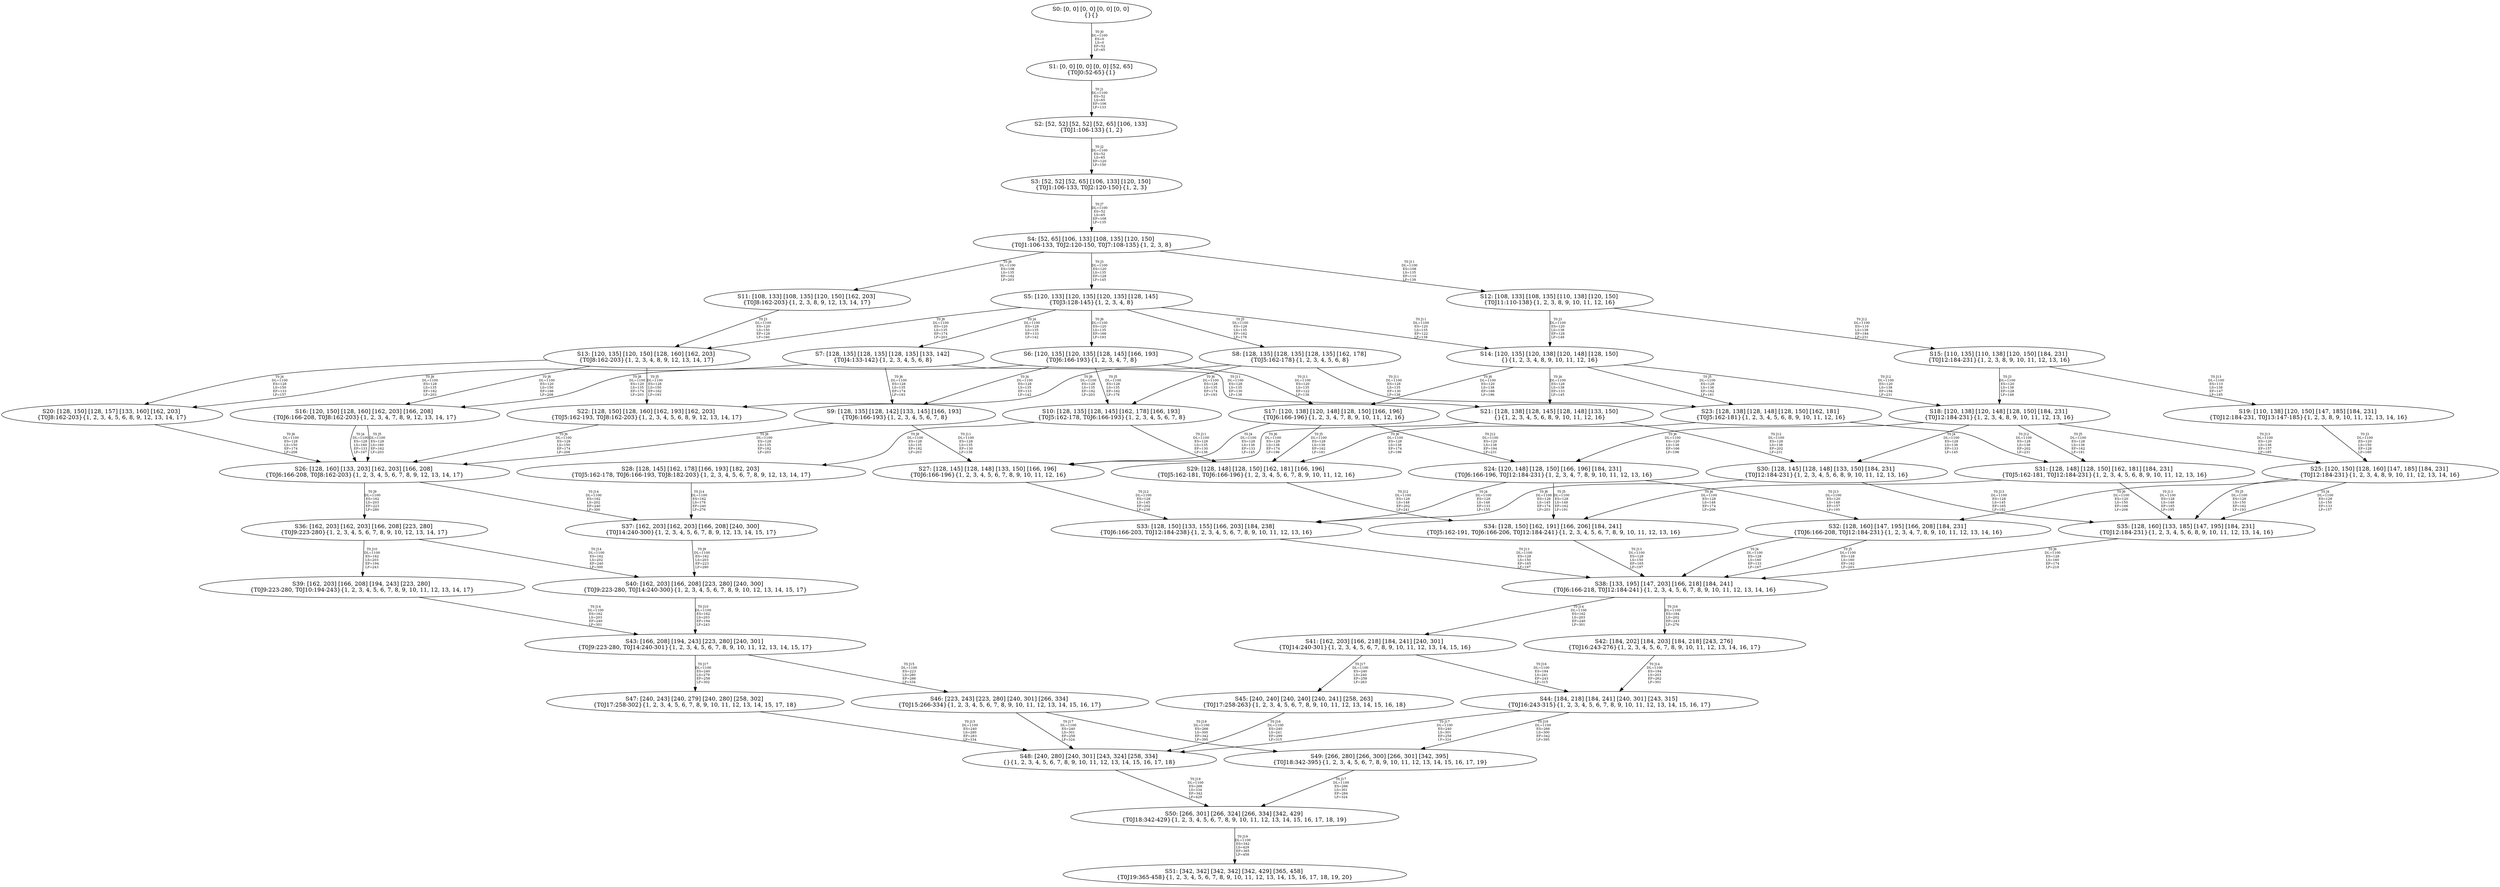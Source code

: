 digraph {
	S0[label="S0: [0, 0] [0, 0] [0, 0] [0, 0] \n{}{}"];
	S1[label="S1: [0, 0] [0, 0] [0, 0] [52, 65] \n{T0J0:52-65}{1}"];
	S2[label="S2: [52, 52] [52, 52] [52, 65] [106, 133] \n{T0J1:106-133}{1, 2}"];
	S3[label="S3: [52, 52] [52, 65] [106, 133] [120, 150] \n{T0J1:106-133, T0J2:120-150}{1, 2, 3}"];
	S4[label="S4: [52, 65] [106, 133] [108, 135] [120, 150] \n{T0J1:106-133, T0J2:120-150, T0J7:108-135}{1, 2, 3, 8}"];
	S5[label="S5: [120, 133] [120, 135] [120, 135] [128, 145] \n{T0J3:128-145}{1, 2, 3, 4, 8}"];
	S6[label="S6: [120, 135] [120, 135] [128, 145] [166, 193] \n{T0J6:166-193}{1, 2, 3, 4, 7, 8}"];
	S7[label="S7: [128, 135] [128, 135] [128, 135] [133, 142] \n{T0J4:133-142}{1, 2, 3, 4, 5, 6, 8}"];
	S8[label="S8: [128, 135] [128, 135] [128, 135] [162, 178] \n{T0J5:162-178}{1, 2, 3, 4, 5, 6, 8}"];
	S9[label="S9: [128, 135] [128, 142] [133, 145] [166, 193] \n{T0J6:166-193}{1, 2, 3, 4, 5, 6, 7, 8}"];
	S10[label="S10: [128, 135] [128, 145] [162, 178] [166, 193] \n{T0J5:162-178, T0J6:166-193}{1, 2, 3, 4, 5, 6, 7, 8}"];
	S11[label="S11: [108, 133] [108, 135] [120, 150] [162, 203] \n{T0J8:162-203}{1, 2, 3, 8, 9, 12, 13, 14, 17}"];
	S12[label="S12: [108, 133] [108, 135] [110, 138] [120, 150] \n{T0J11:110-138}{1, 2, 3, 8, 9, 10, 11, 12, 16}"];
	S13[label="S13: [120, 135] [120, 150] [128, 160] [162, 203] \n{T0J8:162-203}{1, 2, 3, 4, 8, 9, 12, 13, 14, 17}"];
	S14[label="S14: [120, 135] [120, 138] [120, 148] [128, 150] \n{}{1, 2, 3, 4, 8, 9, 10, 11, 12, 16}"];
	S15[label="S15: [110, 135] [110, 138] [120, 150] [184, 231] \n{T0J12:184-231}{1, 2, 3, 8, 9, 10, 11, 12, 13, 16}"];
	S16[label="S16: [120, 150] [128, 160] [162, 203] [166, 208] \n{T0J6:166-208, T0J8:162-203}{1, 2, 3, 4, 7, 8, 9, 12, 13, 14, 17}"];
	S17[label="S17: [120, 138] [120, 148] [128, 150] [166, 196] \n{T0J6:166-196}{1, 2, 3, 4, 7, 8, 9, 10, 11, 12, 16}"];
	S18[label="S18: [120, 138] [120, 148] [128, 150] [184, 231] \n{T0J12:184-231}{1, 2, 3, 4, 8, 9, 10, 11, 12, 13, 16}"];
	S19[label="S19: [110, 138] [120, 150] [147, 185] [184, 231] \n{T0J12:184-231, T0J13:147-185}{1, 2, 3, 8, 9, 10, 11, 12, 13, 14, 16}"];
	S20[label="S20: [128, 150] [128, 157] [133, 160] [162, 203] \n{T0J8:162-203}{1, 2, 3, 4, 5, 6, 8, 9, 12, 13, 14, 17}"];
	S21[label="S21: [128, 138] [128, 145] [128, 148] [133, 150] \n{}{1, 2, 3, 4, 5, 6, 8, 9, 10, 11, 12, 16}"];
	S22[label="S22: [128, 150] [128, 160] [162, 193] [162, 203] \n{T0J5:162-193, T0J8:162-203}{1, 2, 3, 4, 5, 6, 8, 9, 12, 13, 14, 17}"];
	S23[label="S23: [128, 138] [128, 148] [128, 150] [162, 181] \n{T0J5:162-181}{1, 2, 3, 4, 5, 6, 8, 9, 10, 11, 12, 16}"];
	S24[label="S24: [120, 148] [128, 150] [166, 196] [184, 231] \n{T0J6:166-196, T0J12:184-231}{1, 2, 3, 4, 7, 8, 9, 10, 11, 12, 13, 16}"];
	S25[label="S25: [120, 150] [128, 160] [147, 185] [184, 231] \n{T0J12:184-231}{1, 2, 3, 4, 8, 9, 10, 11, 12, 13, 14, 16}"];
	S26[label="S26: [128, 160] [133, 203] [162, 203] [166, 208] \n{T0J6:166-208, T0J8:162-203}{1, 2, 3, 4, 5, 6, 7, 8, 9, 12, 13, 14, 17}"];
	S27[label="S27: [128, 145] [128, 148] [133, 150] [166, 196] \n{T0J6:166-196}{1, 2, 3, 4, 5, 6, 7, 8, 9, 10, 11, 12, 16}"];
	S28[label="S28: [128, 145] [162, 178] [166, 193] [182, 203] \n{T0J5:162-178, T0J6:166-193, T0J8:182-203}{1, 2, 3, 4, 5, 6, 7, 8, 9, 12, 13, 14, 17}"];
	S29[label="S29: [128, 148] [128, 150] [162, 181] [166, 196] \n{T0J5:162-181, T0J6:166-196}{1, 2, 3, 4, 5, 6, 7, 8, 9, 10, 11, 12, 16}"];
	S30[label="S30: [128, 145] [128, 148] [133, 150] [184, 231] \n{T0J12:184-231}{1, 2, 3, 4, 5, 6, 8, 9, 10, 11, 12, 13, 16}"];
	S31[label="S31: [128, 148] [128, 150] [162, 181] [184, 231] \n{T0J5:162-181, T0J12:184-231}{1, 2, 3, 4, 5, 6, 8, 9, 10, 11, 12, 13, 16}"];
	S32[label="S32: [128, 160] [147, 195] [166, 208] [184, 231] \n{T0J6:166-208, T0J12:184-231}{1, 2, 3, 4, 7, 8, 9, 10, 11, 12, 13, 14, 16}"];
	S33[label="S33: [128, 150] [133, 155] [166, 203] [184, 238] \n{T0J6:166-203, T0J12:184-238}{1, 2, 3, 4, 5, 6, 7, 8, 9, 10, 11, 12, 13, 16}"];
	S34[label="S34: [128, 150] [162, 191] [166, 206] [184, 241] \n{T0J5:162-191, T0J6:166-206, T0J12:184-241}{1, 2, 3, 4, 5, 6, 7, 8, 9, 10, 11, 12, 13, 16}"];
	S35[label="S35: [128, 160] [133, 185] [147, 195] [184, 231] \n{T0J12:184-231}{1, 2, 3, 4, 5, 6, 8, 9, 10, 11, 12, 13, 14, 16}"];
	S36[label="S36: [162, 203] [162, 203] [166, 208] [223, 280] \n{T0J9:223-280}{1, 2, 3, 4, 5, 6, 7, 8, 9, 10, 12, 13, 14, 17}"];
	S37[label="S37: [162, 203] [162, 203] [166, 208] [240, 300] \n{T0J14:240-300}{1, 2, 3, 4, 5, 6, 7, 8, 9, 12, 13, 14, 15, 17}"];
	S38[label="S38: [133, 195] [147, 203] [166, 218] [184, 241] \n{T0J6:166-218, T0J12:184-241}{1, 2, 3, 4, 5, 6, 7, 8, 9, 10, 11, 12, 13, 14, 16}"];
	S39[label="S39: [162, 203] [166, 208] [194, 243] [223, 280] \n{T0J9:223-280, T0J10:194-243}{1, 2, 3, 4, 5, 6, 7, 8, 9, 10, 11, 12, 13, 14, 17}"];
	S40[label="S40: [162, 203] [166, 208] [223, 280] [240, 300] \n{T0J9:223-280, T0J14:240-300}{1, 2, 3, 4, 5, 6, 7, 8, 9, 10, 12, 13, 14, 15, 17}"];
	S41[label="S41: [162, 203] [166, 218] [184, 241] [240, 301] \n{T0J14:240-301}{1, 2, 3, 4, 5, 6, 7, 8, 9, 10, 11, 12, 13, 14, 15, 16}"];
	S42[label="S42: [184, 202] [184, 203] [184, 218] [243, 276] \n{T0J16:243-276}{1, 2, 3, 4, 5, 6, 7, 8, 9, 10, 11, 12, 13, 14, 16, 17}"];
	S43[label="S43: [166, 208] [194, 243] [223, 280] [240, 301] \n{T0J9:223-280, T0J14:240-301}{1, 2, 3, 4, 5, 6, 7, 8, 9, 10, 11, 12, 13, 14, 15, 17}"];
	S44[label="S44: [184, 218] [184, 241] [240, 301] [243, 315] \n{T0J16:243-315}{1, 2, 3, 4, 5, 6, 7, 8, 9, 10, 11, 12, 13, 14, 15, 16, 17}"];
	S45[label="S45: [240, 240] [240, 240] [240, 241] [258, 263] \n{T0J17:258-263}{1, 2, 3, 4, 5, 6, 7, 8, 9, 10, 11, 12, 13, 14, 15, 16, 18}"];
	S46[label="S46: [223, 243] [223, 280] [240, 301] [266, 334] \n{T0J15:266-334}{1, 2, 3, 4, 5, 6, 7, 8, 9, 10, 11, 12, 13, 14, 15, 16, 17}"];
	S47[label="S47: [240, 243] [240, 279] [240, 280] [258, 302] \n{T0J17:258-302}{1, 2, 3, 4, 5, 6, 7, 8, 9, 10, 11, 12, 13, 14, 15, 17, 18}"];
	S48[label="S48: [240, 280] [240, 301] [243, 324] [258, 334] \n{}{1, 2, 3, 4, 5, 6, 7, 8, 9, 10, 11, 12, 13, 14, 15, 16, 17, 18}"];
	S49[label="S49: [266, 280] [266, 300] [266, 301] [342, 395] \n{T0J18:342-395}{1, 2, 3, 4, 5, 6, 7, 8, 9, 10, 11, 12, 13, 14, 15, 16, 17, 19}"];
	S50[label="S50: [266, 301] [266, 324] [266, 334] [342, 429] \n{T0J18:342-429}{1, 2, 3, 4, 5, 6, 7, 8, 9, 10, 11, 12, 13, 14, 15, 16, 17, 18, 19}"];
	S51[label="S51: [342, 342] [342, 342] [342, 429] [365, 458] \n{T0J19:365-458}{1, 2, 3, 4, 5, 6, 7, 8, 9, 10, 11, 12, 13, 14, 15, 16, 17, 18, 19, 20}"];
	S0 -> S1[label="T0 J0\nDL=1100\nES=0\nLS=0\nEF=52\nLF=65",fontsize=8];
	S1 -> S2[label="T0 J1\nDL=1100\nES=52\nLS=65\nEF=106\nLF=133",fontsize=8];
	S2 -> S3[label="T0 J2\nDL=1100\nES=52\nLS=65\nEF=120\nLF=150",fontsize=8];
	S3 -> S4[label="T0 J7\nDL=1100\nES=52\nLS=65\nEF=108\nLF=135",fontsize=8];
	S4 -> S5[label="T0 J3\nDL=1100\nES=120\nLS=135\nEF=128\nLF=145",fontsize=8];
	S4 -> S11[label="T0 J8\nDL=1100\nES=108\nLS=135\nEF=162\nLF=203",fontsize=8];
	S4 -> S12[label="T0 J11\nDL=1100\nES=108\nLS=135\nEF=110\nLF=138",fontsize=8];
	S5 -> S7[label="T0 J4\nDL=1100\nES=128\nLS=135\nEF=133\nLF=142",fontsize=8];
	S5 -> S8[label="T0 J5\nDL=1100\nES=128\nLS=135\nEF=162\nLF=178",fontsize=8];
	S5 -> S6[label="T0 J6\nDL=1100\nES=120\nLS=135\nEF=166\nLF=193",fontsize=8];
	S5 -> S13[label="T0 J8\nDL=1100\nES=120\nLS=135\nEF=174\nLF=203",fontsize=8];
	S5 -> S14[label="T0 J11\nDL=1100\nES=120\nLS=135\nEF=122\nLF=138",fontsize=8];
	S6 -> S9[label="T0 J4\nDL=1100\nES=128\nLS=135\nEF=133\nLF=142",fontsize=8];
	S6 -> S10[label="T0 J5\nDL=1100\nES=128\nLS=135\nEF=162\nLF=178",fontsize=8];
	S6 -> S16[label="T0 J8\nDL=1100\nES=120\nLS=135\nEF=174\nLF=203",fontsize=8];
	S6 -> S17[label="T0 J11\nDL=1100\nES=120\nLS=135\nEF=122\nLF=138",fontsize=8];
	S7 -> S9[label="T0 J6\nDL=1100\nES=128\nLS=135\nEF=174\nLF=193",fontsize=8];
	S7 -> S20[label="T0 J8\nDL=1100\nES=128\nLS=135\nEF=182\nLF=203",fontsize=8];
	S7 -> S21[label="T0 J11\nDL=1100\nES=128\nLS=135\nEF=130\nLF=138",fontsize=8];
	S8 -> S10[label="T0 J6\nDL=1100\nES=128\nLS=135\nEF=174\nLF=193",fontsize=8];
	S8 -> S22[label="T0 J8\nDL=1100\nES=128\nLS=135\nEF=182\nLF=203",fontsize=8];
	S8 -> S23[label="T0 J11\nDL=1100\nES=128\nLS=135\nEF=130\nLF=138",fontsize=8];
	S9 -> S26[label="T0 J8\nDL=1100\nES=128\nLS=135\nEF=182\nLF=203",fontsize=8];
	S9 -> S27[label="T0 J11\nDL=1100\nES=128\nLS=135\nEF=130\nLF=138",fontsize=8];
	S10 -> S28[label="T0 J8\nDL=1100\nES=128\nLS=135\nEF=182\nLF=203",fontsize=8];
	S10 -> S29[label="T0 J11\nDL=1100\nES=128\nLS=135\nEF=130\nLF=138",fontsize=8];
	S11 -> S13[label="T0 J3\nDL=1100\nES=120\nLS=150\nEF=128\nLF=160",fontsize=8];
	S12 -> S14[label="T0 J3\nDL=1100\nES=120\nLS=138\nEF=128\nLF=148",fontsize=8];
	S12 -> S15[label="T0 J12\nDL=1100\nES=110\nLS=138\nEF=184\nLF=231",fontsize=8];
	S13 -> S20[label="T0 J4\nDL=1100\nES=128\nLS=150\nEF=133\nLF=157",fontsize=8];
	S13 -> S22[label="T0 J5\nDL=1100\nES=128\nLS=150\nEF=162\nLF=193",fontsize=8];
	S13 -> S16[label="T0 J6\nDL=1100\nES=120\nLS=150\nEF=166\nLF=208",fontsize=8];
	S14 -> S21[label="T0 J4\nDL=1100\nES=128\nLS=138\nEF=133\nLF=145",fontsize=8];
	S14 -> S23[label="T0 J5\nDL=1100\nES=128\nLS=138\nEF=162\nLF=181",fontsize=8];
	S14 -> S17[label="T0 J6\nDL=1100\nES=120\nLS=138\nEF=166\nLF=196",fontsize=8];
	S14 -> S18[label="T0 J12\nDL=1100\nES=120\nLS=138\nEF=194\nLF=231",fontsize=8];
	S15 -> S18[label="T0 J3\nDL=1100\nES=120\nLS=138\nEF=128\nLF=148",fontsize=8];
	S15 -> S19[label="T0 J13\nDL=1100\nES=110\nLS=138\nEF=147\nLF=185",fontsize=8];
	S16 -> S26[label="T0 J4\nDL=1100\nES=128\nLS=160\nEF=133\nLF=167",fontsize=8];
	S16 -> S26[label="T0 J5\nDL=1100\nES=128\nLS=160\nEF=162\nLF=203",fontsize=8];
	S17 -> S27[label="T0 J4\nDL=1100\nES=128\nLS=138\nEF=133\nLF=145",fontsize=8];
	S17 -> S29[label="T0 J5\nDL=1100\nES=128\nLS=138\nEF=162\nLF=181",fontsize=8];
	S17 -> S24[label="T0 J12\nDL=1100\nES=120\nLS=138\nEF=194\nLF=231",fontsize=8];
	S18 -> S30[label="T0 J4\nDL=1100\nES=128\nLS=138\nEF=133\nLF=145",fontsize=8];
	S18 -> S31[label="T0 J5\nDL=1100\nES=128\nLS=138\nEF=162\nLF=181",fontsize=8];
	S18 -> S24[label="T0 J6\nDL=1100\nES=120\nLS=138\nEF=166\nLF=196",fontsize=8];
	S18 -> S25[label="T0 J13\nDL=1100\nES=120\nLS=138\nEF=157\nLF=185",fontsize=8];
	S19 -> S25[label="T0 J3\nDL=1100\nES=120\nLS=150\nEF=128\nLF=160",fontsize=8];
	S20 -> S26[label="T0 J6\nDL=1100\nES=128\nLS=150\nEF=174\nLF=208",fontsize=8];
	S21 -> S27[label="T0 J6\nDL=1100\nES=128\nLS=138\nEF=174\nLF=196",fontsize=8];
	S21 -> S30[label="T0 J12\nDL=1100\nES=128\nLS=138\nEF=202\nLF=231",fontsize=8];
	S22 -> S26[label="T0 J6\nDL=1100\nES=128\nLS=150\nEF=174\nLF=208",fontsize=8];
	S23 -> S29[label="T0 J6\nDL=1100\nES=128\nLS=138\nEF=174\nLF=196",fontsize=8];
	S23 -> S31[label="T0 J12\nDL=1100\nES=128\nLS=138\nEF=202\nLF=231",fontsize=8];
	S24 -> S33[label="T0 J4\nDL=1100\nES=128\nLS=148\nEF=133\nLF=155",fontsize=8];
	S24 -> S34[label="T0 J5\nDL=1100\nES=128\nLS=148\nEF=162\nLF=191",fontsize=8];
	S24 -> S32[label="T0 J13\nDL=1100\nES=120\nLS=148\nEF=157\nLF=195",fontsize=8];
	S25 -> S35[label="T0 J4\nDL=1100\nES=128\nLS=150\nEF=133\nLF=157",fontsize=8];
	S25 -> S35[label="T0 J5\nDL=1100\nES=128\nLS=150\nEF=162\nLF=193",fontsize=8];
	S25 -> S32[label="T0 J6\nDL=1100\nES=120\nLS=150\nEF=166\nLF=208",fontsize=8];
	S26 -> S36[label="T0 J9\nDL=1100\nES=162\nLS=203\nEF=223\nLF=280",fontsize=8];
	S26 -> S37[label="T0 J14\nDL=1100\nES=162\nLS=202\nEF=240\nLF=300",fontsize=8];
	S27 -> S33[label="T0 J12\nDL=1100\nES=128\nLS=145\nEF=202\nLF=238",fontsize=8];
	S28 -> S37[label="T0 J14\nDL=1100\nES=162\nLS=178\nEF=240\nLF=276",fontsize=8];
	S29 -> S34[label="T0 J12\nDL=1100\nES=128\nLS=148\nEF=202\nLF=241",fontsize=8];
	S30 -> S33[label="T0 J6\nDL=1100\nES=128\nLS=145\nEF=174\nLF=203",fontsize=8];
	S30 -> S35[label="T0 J13\nDL=1100\nES=128\nLS=145\nEF=165\nLF=192",fontsize=8];
	S31 -> S34[label="T0 J6\nDL=1100\nES=128\nLS=148\nEF=174\nLF=206",fontsize=8];
	S31 -> S35[label="T0 J13\nDL=1100\nES=128\nLS=148\nEF=165\nLF=195",fontsize=8];
	S32 -> S38[label="T0 J4\nDL=1100\nES=128\nLS=160\nEF=133\nLF=167",fontsize=8];
	S32 -> S38[label="T0 J5\nDL=1100\nES=128\nLS=160\nEF=162\nLF=203",fontsize=8];
	S33 -> S38[label="T0 J13\nDL=1100\nES=128\nLS=150\nEF=165\nLF=197",fontsize=8];
	S34 -> S38[label="T0 J13\nDL=1100\nES=128\nLS=150\nEF=165\nLF=197",fontsize=8];
	S35 -> S38[label="T0 J6\nDL=1100\nES=128\nLS=160\nEF=174\nLF=218",fontsize=8];
	S36 -> S39[label="T0 J10\nDL=1100\nES=162\nLS=203\nEF=194\nLF=243",fontsize=8];
	S36 -> S40[label="T0 J14\nDL=1100\nES=162\nLS=202\nEF=240\nLF=300",fontsize=8];
	S37 -> S40[label="T0 J9\nDL=1100\nES=162\nLS=203\nEF=223\nLF=280",fontsize=8];
	S38 -> S41[label="T0 J14\nDL=1100\nES=162\nLS=203\nEF=240\nLF=301",fontsize=8];
	S38 -> S42[label="T0 J16\nDL=1100\nES=184\nLS=202\nEF=243\nLF=276",fontsize=8];
	S39 -> S43[label="T0 J14\nDL=1100\nES=162\nLS=203\nEF=240\nLF=301",fontsize=8];
	S40 -> S43[label="T0 J10\nDL=1100\nES=162\nLS=203\nEF=194\nLF=243",fontsize=8];
	S41 -> S44[label="T0 J16\nDL=1100\nES=184\nLS=241\nEF=243\nLF=315",fontsize=8];
	S41 -> S45[label="T0 J17\nDL=1100\nES=240\nLS=240\nEF=258\nLF=263",fontsize=8];
	S42 -> S44[label="T0 J14\nDL=1100\nES=184\nLS=203\nEF=262\nLF=301",fontsize=8];
	S43 -> S46[label="T0 J15\nDL=1100\nES=223\nLS=280\nEF=266\nLF=334",fontsize=8];
	S43 -> S47[label="T0 J17\nDL=1100\nES=240\nLS=279\nEF=258\nLF=302",fontsize=8];
	S44 -> S48[label="T0 J17\nDL=1100\nES=240\nLS=301\nEF=258\nLF=324",fontsize=8];
	S44 -> S49[label="T0 J18\nDL=1100\nES=266\nLS=300\nEF=342\nLF=395",fontsize=8];
	S45 -> S48[label="T0 J16\nDL=1100\nES=240\nLS=241\nEF=299\nLF=315",fontsize=8];
	S46 -> S48[label="T0 J17\nDL=1100\nES=240\nLS=301\nEF=258\nLF=324",fontsize=8];
	S46 -> S49[label="T0 J18\nDL=1100\nES=266\nLS=300\nEF=342\nLF=395",fontsize=8];
	S47 -> S48[label="T0 J15\nDL=1100\nES=240\nLS=280\nEF=283\nLF=334",fontsize=8];
	S48 -> S50[label="T0 J18\nDL=1100\nES=266\nLS=334\nEF=342\nLF=429",fontsize=8];
	S49 -> S50[label="T0 J17\nDL=1100\nES=266\nLS=301\nEF=284\nLF=324",fontsize=8];
	S50 -> S51[label="T0 J19\nDL=1100\nES=342\nLS=429\nEF=365\nLF=458",fontsize=8];
}
